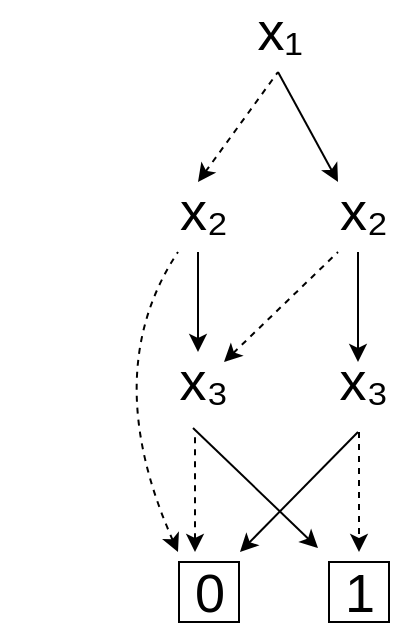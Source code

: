 <mxfile version="12.7.4" type="device"><diagram id="eqQjSCMNVAASY1YkhFQY" name="Page-1"><mxGraphModel dx="946" dy="544" grid="1" gridSize="10" guides="1" tooltips="1" connect="1" arrows="1" fold="1" page="1" pageScale="1" pageWidth="827" pageHeight="1169" math="0" shadow="0"><root><mxCell id="0"/><mxCell id="1" parent="0"/><mxCell id="dhzBZ8zcr6HAbfq-AQtQ-3" value="" style="endArrow=classic;html=1;endFill=1;" parent="1" edge="1"><mxGeometry width="50" height="50" relative="1" as="geometry"><mxPoint x="500" y="290" as="sourcePoint"/><mxPoint x="530" y="345" as="targetPoint"/></mxGeometry></mxCell><mxCell id="dhzBZ8zcr6HAbfq-AQtQ-4" value="x₁" style="text;html=1;strokeColor=none;fillColor=none;align=center;verticalAlign=middle;whiteSpace=wrap;rounded=0;fontSize=27;" parent="1" vertex="1"><mxGeometry x="480.5" y="260" width="40" height="20" as="geometry"/></mxCell><mxCell id="dhzBZ8zcr6HAbfq-AQtQ-5" value="" style="endArrow=none;dashed=1;html=1;fontSize=27;startArrow=classic;startFill=1;" parent="1" edge="1"><mxGeometry width="50" height="50" relative="1" as="geometry"><mxPoint x="460" y="345" as="sourcePoint"/><mxPoint x="500" y="290" as="targetPoint"/><Array as="points"/></mxGeometry></mxCell><mxCell id="dhzBZ8zcr6HAbfq-AQtQ-6" value="x₂" style="text;html=1;strokeColor=none;fillColor=none;align=center;verticalAlign=middle;whiteSpace=wrap;rounded=0;fontSize=27;" parent="1" vertex="1"><mxGeometry x="443" y="350" width="40" height="20" as="geometry"/></mxCell><mxCell id="dhzBZ8zcr6HAbfq-AQtQ-7" value="x₂" style="text;html=1;strokeColor=none;fillColor=none;align=center;verticalAlign=middle;whiteSpace=wrap;rounded=0;fontSize=27;" parent="1" vertex="1"><mxGeometry x="523" y="350" width="40" height="20" as="geometry"/></mxCell><mxCell id="dhzBZ8zcr6HAbfq-AQtQ-8" style="edgeStyle=orthogonalEdgeStyle;rounded=0;orthogonalLoop=1;jettySize=auto;html=1;exitX=0.5;exitY=1;exitDx=0;exitDy=0;startArrow=classic;startFill=1;endArrow=classic;endFill=1;fontSize=27;" parent="1" source="dhzBZ8zcr6HAbfq-AQtQ-6" target="dhzBZ8zcr6HAbfq-AQtQ-6" edge="1"><mxGeometry relative="1" as="geometry"/></mxCell><mxCell id="dhzBZ8zcr6HAbfq-AQtQ-9" value="" style="endArrow=classic;html=1;endFill=1;" parent="1" edge="1"><mxGeometry width="50" height="50" relative="1" as="geometry"><mxPoint x="540" y="380" as="sourcePoint"/><mxPoint x="540" y="435" as="targetPoint"/></mxGeometry></mxCell><mxCell id="dhzBZ8zcr6HAbfq-AQtQ-10" value="" style="endArrow=none;dashed=1;html=1;fontSize=27;startArrow=classic;startFill=1;exitX=0.75;exitY=0;exitDx=0;exitDy=0;" parent="1" edge="1" source="dhzBZ8zcr6HAbfq-AQtQ-11"><mxGeometry width="50" height="50" relative="1" as="geometry"><mxPoint x="470" y="425" as="sourcePoint"/><mxPoint x="530" y="380" as="targetPoint"/><Array as="points"/></mxGeometry></mxCell><mxCell id="dhzBZ8zcr6HAbfq-AQtQ-11" value="x₃" style="text;html=1;strokeColor=none;fillColor=none;align=center;verticalAlign=middle;whiteSpace=wrap;rounded=0;fontSize=27;" parent="1" vertex="1"><mxGeometry x="443" y="435" width="40" height="20" as="geometry"/></mxCell><mxCell id="dhzBZ8zcr6HAbfq-AQtQ-12" value="x₃" style="text;html=1;strokeColor=none;fillColor=none;align=center;verticalAlign=middle;whiteSpace=wrap;rounded=0;fontSize=27;" parent="1" vertex="1"><mxGeometry x="523" y="435" width="40" height="20" as="geometry"/></mxCell><mxCell id="dhzBZ8zcr6HAbfq-AQtQ-13" style="edgeStyle=orthogonalEdgeStyle;rounded=0;orthogonalLoop=1;jettySize=auto;html=1;exitX=0.5;exitY=1;exitDx=0;exitDy=0;startArrow=classic;startFill=1;endArrow=classic;endFill=1;fontSize=27;" parent="1" source="dhzBZ8zcr6HAbfq-AQtQ-11" target="dhzBZ8zcr6HAbfq-AQtQ-11" edge="1"><mxGeometry relative="1" as="geometry"/></mxCell><mxCell id="dhzBZ8zcr6HAbfq-AQtQ-14" value="" style="endArrow=classic;html=1;endFill=1;" parent="1" edge="1"><mxGeometry width="50" height="50" relative="1" as="geometry"><mxPoint x="460" y="380" as="sourcePoint"/><mxPoint x="460" y="430" as="targetPoint"/></mxGeometry></mxCell><mxCell id="dhzBZ8zcr6HAbfq-AQtQ-18" style="edgeStyle=orthogonalEdgeStyle;rounded=0;orthogonalLoop=1;jettySize=auto;html=1;exitX=0.5;exitY=1;exitDx=0;exitDy=0;startArrow=classic;startFill=1;endArrow=classic;endFill=1;fontSize=27;" parent="1" edge="1"><mxGeometry relative="1" as="geometry"><mxPoint x="370" y="455" as="sourcePoint"/><mxPoint x="370" y="455" as="targetPoint"/></mxGeometry></mxCell><mxCell id="dhzBZ8zcr6HAbfq-AQtQ-30" value="" style="endArrow=classic;html=1;fontSize=27;" parent="1" edge="1"><mxGeometry width="50" height="50" relative="1" as="geometry"><mxPoint x="457.5" y="468" as="sourcePoint"/><mxPoint x="520" y="528" as="targetPoint"/><Array as="points"/></mxGeometry></mxCell><mxCell id="dhzBZ8zcr6HAbfq-AQtQ-31" value="" style="endArrow=none;dashed=1;html=1;fontSize=27;startArrow=classic;startFill=1;" parent="1" edge="1"><mxGeometry width="50" height="50" relative="1" as="geometry"><mxPoint x="458.5" y="530" as="sourcePoint"/><mxPoint x="458.5" y="470" as="targetPoint"/><Array as="points"/></mxGeometry></mxCell><mxCell id="dhzBZ8zcr6HAbfq-AQtQ-32" value="" style="whiteSpace=wrap;html=1;aspect=fixed;fontSize=27;" parent="1" vertex="1"><mxGeometry x="450.5" y="535" width="30" height="30" as="geometry"/></mxCell><mxCell id="dhzBZ8zcr6HAbfq-AQtQ-33" value="&lt;div&gt;0&lt;/div&gt;" style="text;html=1;strokeColor=none;fillColor=none;align=center;verticalAlign=middle;whiteSpace=wrap;rounded=0;fontSize=27;" parent="1" vertex="1"><mxGeometry x="445.5" y="541" width="40" height="20" as="geometry"/></mxCell><mxCell id="dhzBZ8zcr6HAbfq-AQtQ-34" value="" style="whiteSpace=wrap;html=1;aspect=fixed;fontSize=27;" parent="1" vertex="1"><mxGeometry x="525.5" y="535" width="30" height="30" as="geometry"/></mxCell><mxCell id="dhzBZ8zcr6HAbfq-AQtQ-35" value="1" style="text;html=1;strokeColor=none;fillColor=none;align=center;verticalAlign=middle;whiteSpace=wrap;rounded=0;fontSize=27;" parent="1" vertex="1"><mxGeometry x="520.5" y="541" width="40" height="20" as="geometry"/></mxCell><mxCell id="dhzBZ8zcr6HAbfq-AQtQ-36" value="" style="endArrow=classic;html=1;fontSize=27;dashed=1;" parent="1" edge="1"><mxGeometry width="50" height="50" relative="1" as="geometry"><mxPoint x="540.5" y="470" as="sourcePoint"/><mxPoint x="540.5" y="530" as="targetPoint"/></mxGeometry></mxCell><mxCell id="dhzBZ8zcr6HAbfq-AQtQ-37" value="" style="endArrow=none;html=1;fontSize=27;startArrow=classic;startFill=1;" parent="1" edge="1"><mxGeometry width="50" height="50" relative="1" as="geometry"><mxPoint x="481" y="530" as="sourcePoint"/><mxPoint x="540" y="470" as="targetPoint"/><Array as="points"/></mxGeometry></mxCell><mxCell id="dhzBZ8zcr6HAbfq-AQtQ-39" value="" style="endArrow=none;dashed=1;html=1;fontSize=27;startArrow=classic;startFill=1;jumpStyle=none;curved=1;" parent="1" edge="1"><mxGeometry width="50" height="50" relative="1" as="geometry"><mxPoint x="450" y="530" as="sourcePoint"/><mxPoint x="450" y="380" as="targetPoint"/><Array as="points"><mxPoint x="410" y="440"/></Array></mxGeometry></mxCell></root></mxGraphModel></diagram></mxfile>
